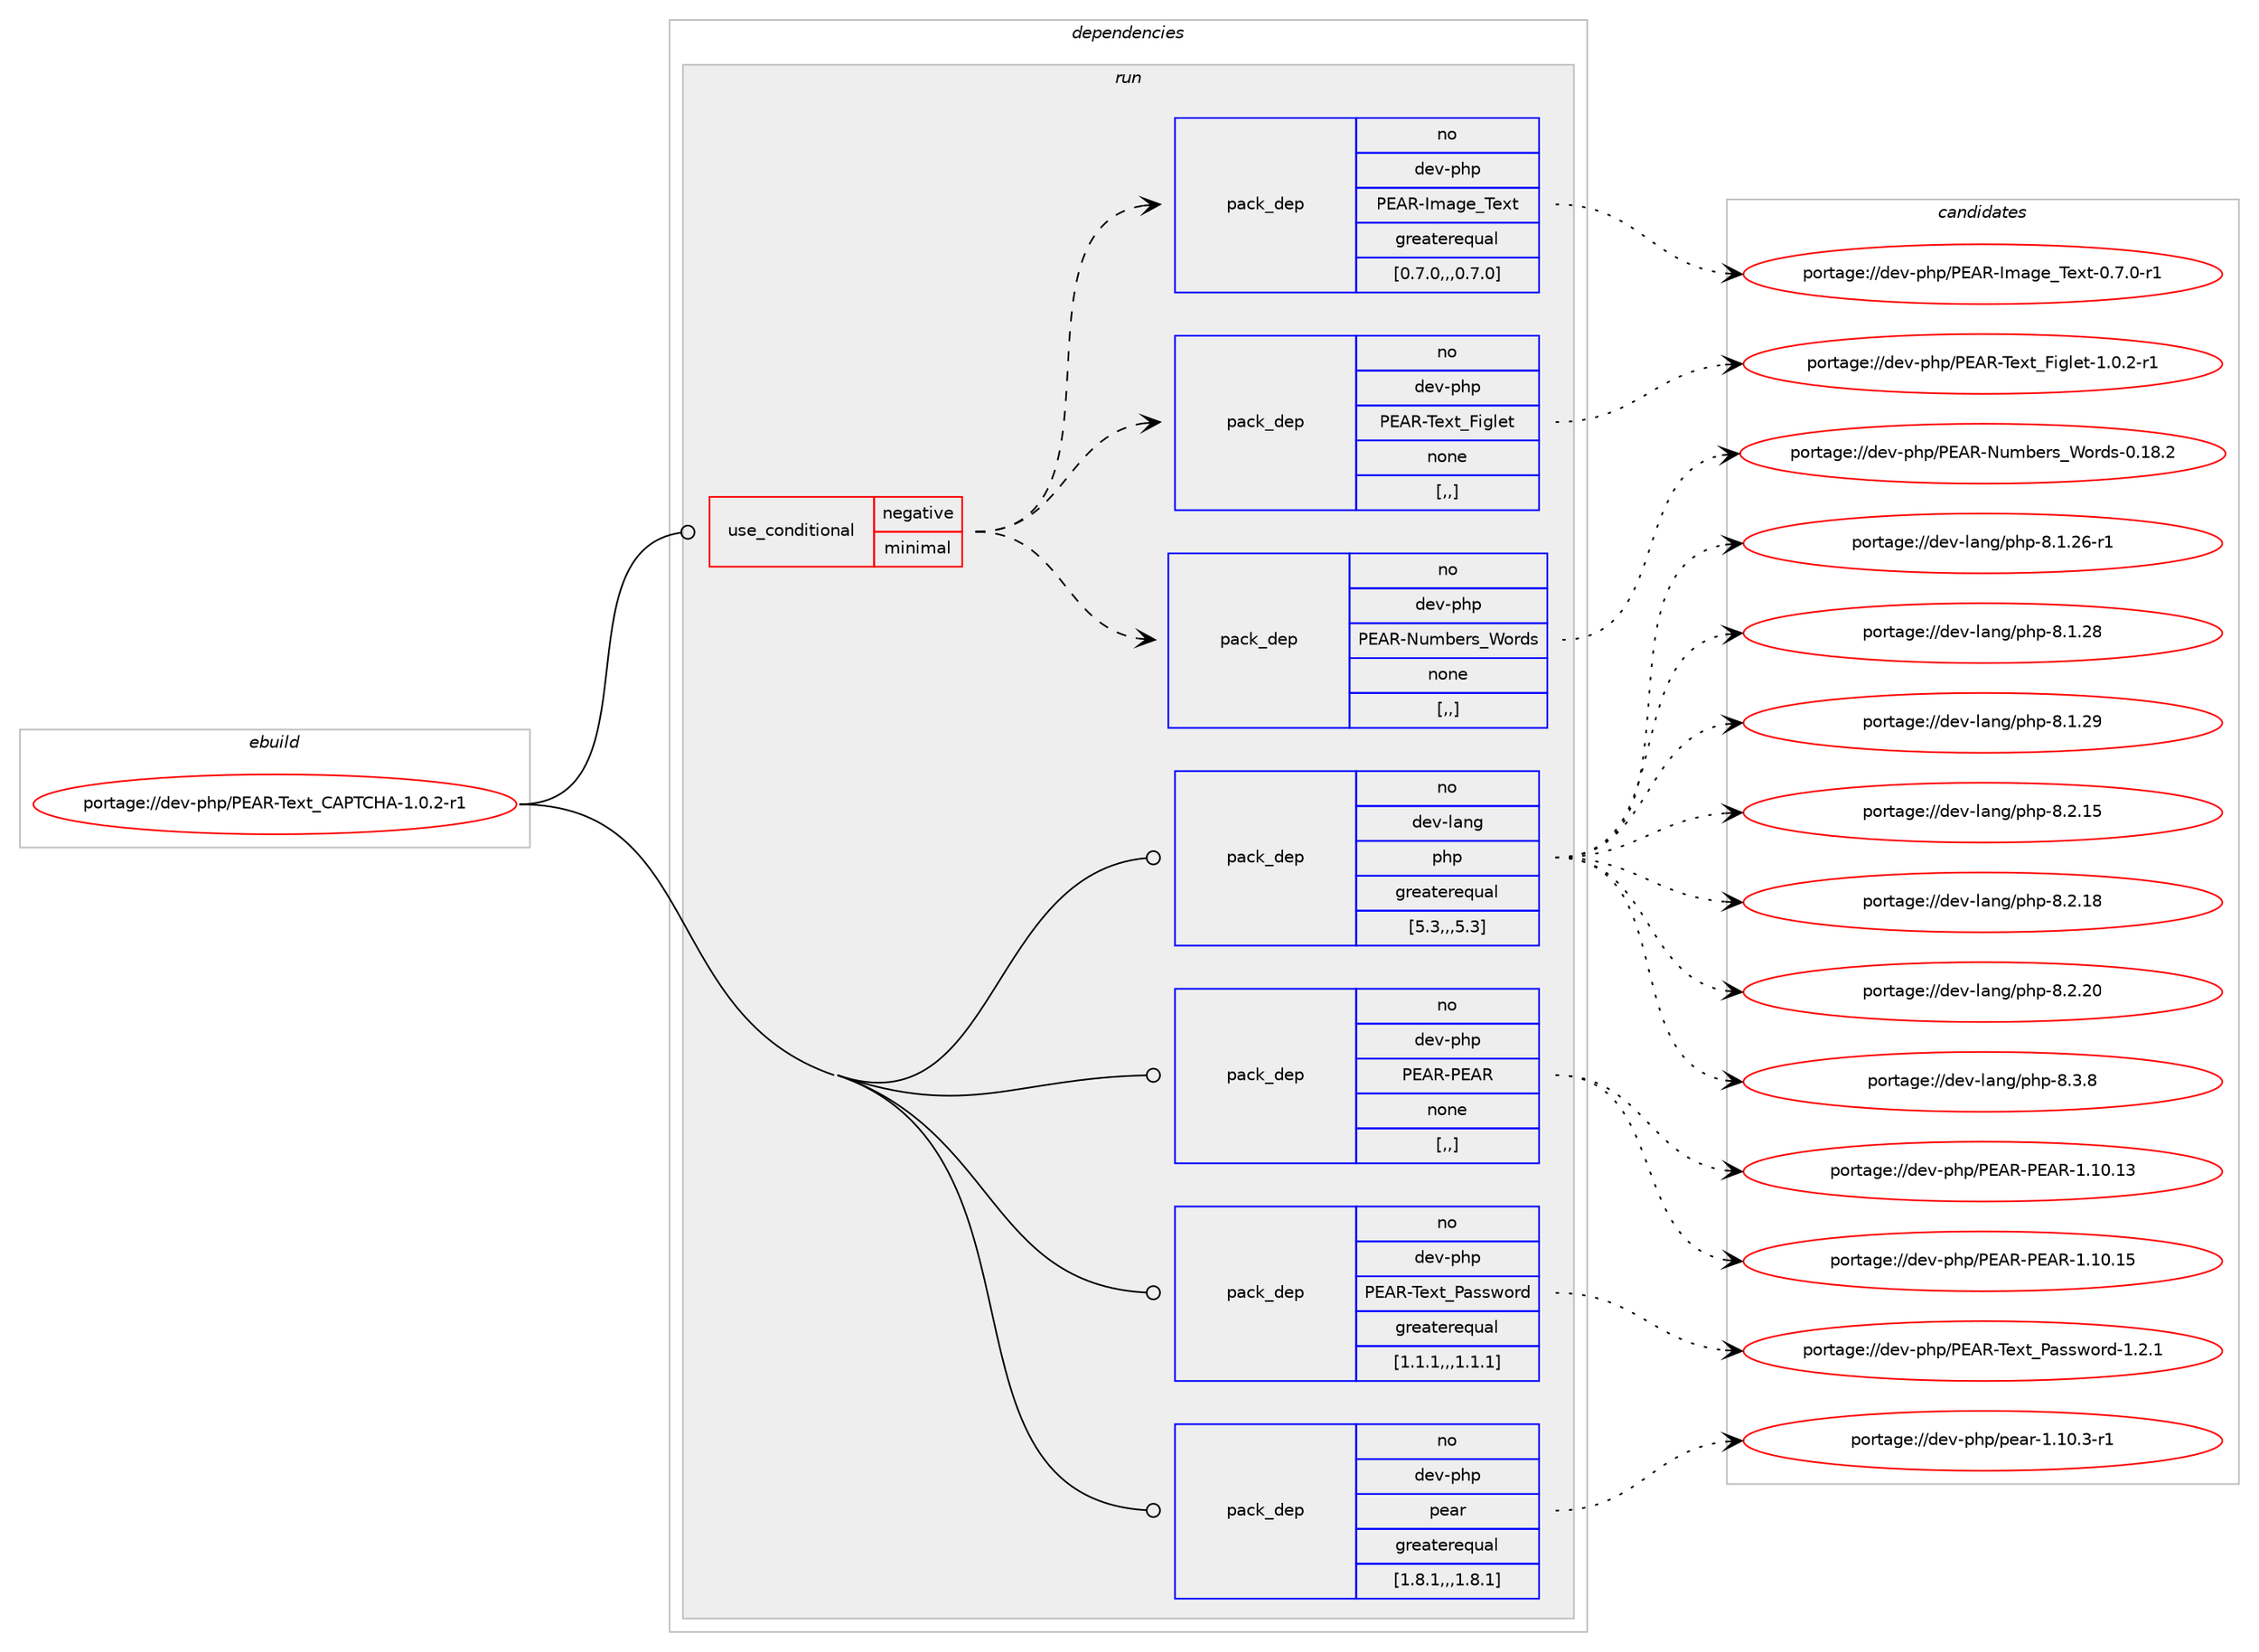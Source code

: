 digraph prolog {

# *************
# Graph options
# *************

newrank=true;
concentrate=true;
compound=true;
graph [rankdir=LR,fontname=Helvetica,fontsize=10,ranksep=1.5];#, ranksep=2.5, nodesep=0.2];
edge  [arrowhead=vee];
node  [fontname=Helvetica,fontsize=10];

# **********
# The ebuild
# **********

subgraph cluster_leftcol {
color=gray;
label=<<i>ebuild</i>>;
id [label="portage://dev-php/PEAR-Text_CAPTCHA-1.0.2-r1", color=red, width=4, href="../dev-php/PEAR-Text_CAPTCHA-1.0.2-r1.svg"];
}

# ****************
# The dependencies
# ****************

subgraph cluster_midcol {
color=gray;
label=<<i>dependencies</i>>;
subgraph cluster_compile {
fillcolor="#eeeeee";
style=filled;
label=<<i>compile</i>>;
}
subgraph cluster_compileandrun {
fillcolor="#eeeeee";
style=filled;
label=<<i>compile and run</i>>;
}
subgraph cluster_run {
fillcolor="#eeeeee";
style=filled;
label=<<i>run</i>>;
subgraph cond29231 {
dependency136474 [label=<<TABLE BORDER="0" CELLBORDER="1" CELLSPACING="0" CELLPADDING="4"><TR><TD ROWSPAN="3" CELLPADDING="10">use_conditional</TD></TR><TR><TD>negative</TD></TR><TR><TD>minimal</TD></TR></TABLE>>, shape=none, color=red];
subgraph pack106043 {
dependency136475 [label=<<TABLE BORDER="0" CELLBORDER="1" CELLSPACING="0" CELLPADDING="4" WIDTH="220"><TR><TD ROWSPAN="6" CELLPADDING="30">pack_dep</TD></TR><TR><TD WIDTH="110">no</TD></TR><TR><TD>dev-php</TD></TR><TR><TD>PEAR-Numbers_Words</TD></TR><TR><TD>none</TD></TR><TR><TD>[,,]</TD></TR></TABLE>>, shape=none, color=blue];
}
dependency136474:e -> dependency136475:w [weight=20,style="dashed",arrowhead="vee"];
subgraph pack106044 {
dependency136476 [label=<<TABLE BORDER="0" CELLBORDER="1" CELLSPACING="0" CELLPADDING="4" WIDTH="220"><TR><TD ROWSPAN="6" CELLPADDING="30">pack_dep</TD></TR><TR><TD WIDTH="110">no</TD></TR><TR><TD>dev-php</TD></TR><TR><TD>PEAR-Text_Figlet</TD></TR><TR><TD>none</TD></TR><TR><TD>[,,]</TD></TR></TABLE>>, shape=none, color=blue];
}
dependency136474:e -> dependency136476:w [weight=20,style="dashed",arrowhead="vee"];
subgraph pack106045 {
dependency136477 [label=<<TABLE BORDER="0" CELLBORDER="1" CELLSPACING="0" CELLPADDING="4" WIDTH="220"><TR><TD ROWSPAN="6" CELLPADDING="30">pack_dep</TD></TR><TR><TD WIDTH="110">no</TD></TR><TR><TD>dev-php</TD></TR><TR><TD>PEAR-Image_Text</TD></TR><TR><TD>greaterequal</TD></TR><TR><TD>[0.7.0,,,0.7.0]</TD></TR></TABLE>>, shape=none, color=blue];
}
dependency136474:e -> dependency136477:w [weight=20,style="dashed",arrowhead="vee"];
}
id:e -> dependency136474:w [weight=20,style="solid",arrowhead="odot"];
subgraph pack106046 {
dependency136478 [label=<<TABLE BORDER="0" CELLBORDER="1" CELLSPACING="0" CELLPADDING="4" WIDTH="220"><TR><TD ROWSPAN="6" CELLPADDING="30">pack_dep</TD></TR><TR><TD WIDTH="110">no</TD></TR><TR><TD>dev-lang</TD></TR><TR><TD>php</TD></TR><TR><TD>greaterequal</TD></TR><TR><TD>[5.3,,,5.3]</TD></TR></TABLE>>, shape=none, color=blue];
}
id:e -> dependency136478:w [weight=20,style="solid",arrowhead="odot"];
subgraph pack106047 {
dependency136479 [label=<<TABLE BORDER="0" CELLBORDER="1" CELLSPACING="0" CELLPADDING="4" WIDTH="220"><TR><TD ROWSPAN="6" CELLPADDING="30">pack_dep</TD></TR><TR><TD WIDTH="110">no</TD></TR><TR><TD>dev-php</TD></TR><TR><TD>PEAR-PEAR</TD></TR><TR><TD>none</TD></TR><TR><TD>[,,]</TD></TR></TABLE>>, shape=none, color=blue];
}
id:e -> dependency136479:w [weight=20,style="solid",arrowhead="odot"];
subgraph pack106048 {
dependency136480 [label=<<TABLE BORDER="0" CELLBORDER="1" CELLSPACING="0" CELLPADDING="4" WIDTH="220"><TR><TD ROWSPAN="6" CELLPADDING="30">pack_dep</TD></TR><TR><TD WIDTH="110">no</TD></TR><TR><TD>dev-php</TD></TR><TR><TD>PEAR-Text_Password</TD></TR><TR><TD>greaterequal</TD></TR><TR><TD>[1.1.1,,,1.1.1]</TD></TR></TABLE>>, shape=none, color=blue];
}
id:e -> dependency136480:w [weight=20,style="solid",arrowhead="odot"];
subgraph pack106049 {
dependency136481 [label=<<TABLE BORDER="0" CELLBORDER="1" CELLSPACING="0" CELLPADDING="4" WIDTH="220"><TR><TD ROWSPAN="6" CELLPADDING="30">pack_dep</TD></TR><TR><TD WIDTH="110">no</TD></TR><TR><TD>dev-php</TD></TR><TR><TD>pear</TD></TR><TR><TD>greaterequal</TD></TR><TR><TD>[1.8.1,,,1.8.1]</TD></TR></TABLE>>, shape=none, color=blue];
}
id:e -> dependency136481:w [weight=20,style="solid",arrowhead="odot"];
}
}

# **************
# The candidates
# **************

subgraph cluster_choices {
rank=same;
color=gray;
label=<<i>candidates</i>>;

subgraph choice106043 {
color=black;
nodesep=1;
choice100101118451121041124780696582457811710998101114115958711111410011545484649564650 [label="portage://dev-php/PEAR-Numbers_Words-0.18.2", color=red, width=4,href="../dev-php/PEAR-Numbers_Words-0.18.2.svg"];
dependency136475:e -> choice100101118451121041124780696582457811710998101114115958711111410011545484649564650:w [style=dotted,weight="100"];
}
subgraph choice106044 {
color=black;
nodesep=1;
choice100101118451121041124780696582458410112011695701051031081011164549464846504511449 [label="portage://dev-php/PEAR-Text_Figlet-1.0.2-r1", color=red, width=4,href="../dev-php/PEAR-Text_Figlet-1.0.2-r1.svg"];
dependency136476:e -> choice100101118451121041124780696582458410112011695701051031081011164549464846504511449:w [style=dotted,weight="100"];
}
subgraph choice106045 {
color=black;
nodesep=1;
choice10010111845112104112478069658245731099710310195841011201164548465546484511449 [label="portage://dev-php/PEAR-Image_Text-0.7.0-r1", color=red, width=4,href="../dev-php/PEAR-Image_Text-0.7.0-r1.svg"];
dependency136477:e -> choice10010111845112104112478069658245731099710310195841011201164548465546484511449:w [style=dotted,weight="100"];
}
subgraph choice106046 {
color=black;
nodesep=1;
choice100101118451089711010347112104112455646494650544511449 [label="portage://dev-lang/php-8.1.26-r1", color=red, width=4,href="../dev-lang/php-8.1.26-r1.svg"];
choice10010111845108971101034711210411245564649465056 [label="portage://dev-lang/php-8.1.28", color=red, width=4,href="../dev-lang/php-8.1.28.svg"];
choice10010111845108971101034711210411245564649465057 [label="portage://dev-lang/php-8.1.29", color=red, width=4,href="../dev-lang/php-8.1.29.svg"];
choice10010111845108971101034711210411245564650464953 [label="portage://dev-lang/php-8.2.15", color=red, width=4,href="../dev-lang/php-8.2.15.svg"];
choice10010111845108971101034711210411245564650464956 [label="portage://dev-lang/php-8.2.18", color=red, width=4,href="../dev-lang/php-8.2.18.svg"];
choice10010111845108971101034711210411245564650465048 [label="portage://dev-lang/php-8.2.20", color=red, width=4,href="../dev-lang/php-8.2.20.svg"];
choice100101118451089711010347112104112455646514656 [label="portage://dev-lang/php-8.3.8", color=red, width=4,href="../dev-lang/php-8.3.8.svg"];
dependency136478:e -> choice100101118451089711010347112104112455646494650544511449:w [style=dotted,weight="100"];
dependency136478:e -> choice10010111845108971101034711210411245564649465056:w [style=dotted,weight="100"];
dependency136478:e -> choice10010111845108971101034711210411245564649465057:w [style=dotted,weight="100"];
dependency136478:e -> choice10010111845108971101034711210411245564650464953:w [style=dotted,weight="100"];
dependency136478:e -> choice10010111845108971101034711210411245564650464956:w [style=dotted,weight="100"];
dependency136478:e -> choice10010111845108971101034711210411245564650465048:w [style=dotted,weight="100"];
dependency136478:e -> choice100101118451089711010347112104112455646514656:w [style=dotted,weight="100"];
}
subgraph choice106047 {
color=black;
nodesep=1;
choice10010111845112104112478069658245806965824549464948464951 [label="portage://dev-php/PEAR-PEAR-1.10.13", color=red, width=4,href="../dev-php/PEAR-PEAR-1.10.13.svg"];
choice10010111845112104112478069658245806965824549464948464953 [label="portage://dev-php/PEAR-PEAR-1.10.15", color=red, width=4,href="../dev-php/PEAR-PEAR-1.10.15.svg"];
dependency136479:e -> choice10010111845112104112478069658245806965824549464948464951:w [style=dotted,weight="100"];
dependency136479:e -> choice10010111845112104112478069658245806965824549464948464953:w [style=dotted,weight="100"];
}
subgraph choice106048 {
color=black;
nodesep=1;
choice1001011184511210411247806965824584101120116958097115115119111114100454946504649 [label="portage://dev-php/PEAR-Text_Password-1.2.1", color=red, width=4,href="../dev-php/PEAR-Text_Password-1.2.1.svg"];
dependency136480:e -> choice1001011184511210411247806965824584101120116958097115115119111114100454946504649:w [style=dotted,weight="100"];
}
subgraph choice106049 {
color=black;
nodesep=1;
choice100101118451121041124711210197114454946494846514511449 [label="portage://dev-php/pear-1.10.3-r1", color=red, width=4,href="../dev-php/pear-1.10.3-r1.svg"];
dependency136481:e -> choice100101118451121041124711210197114454946494846514511449:w [style=dotted,weight="100"];
}
}

}
